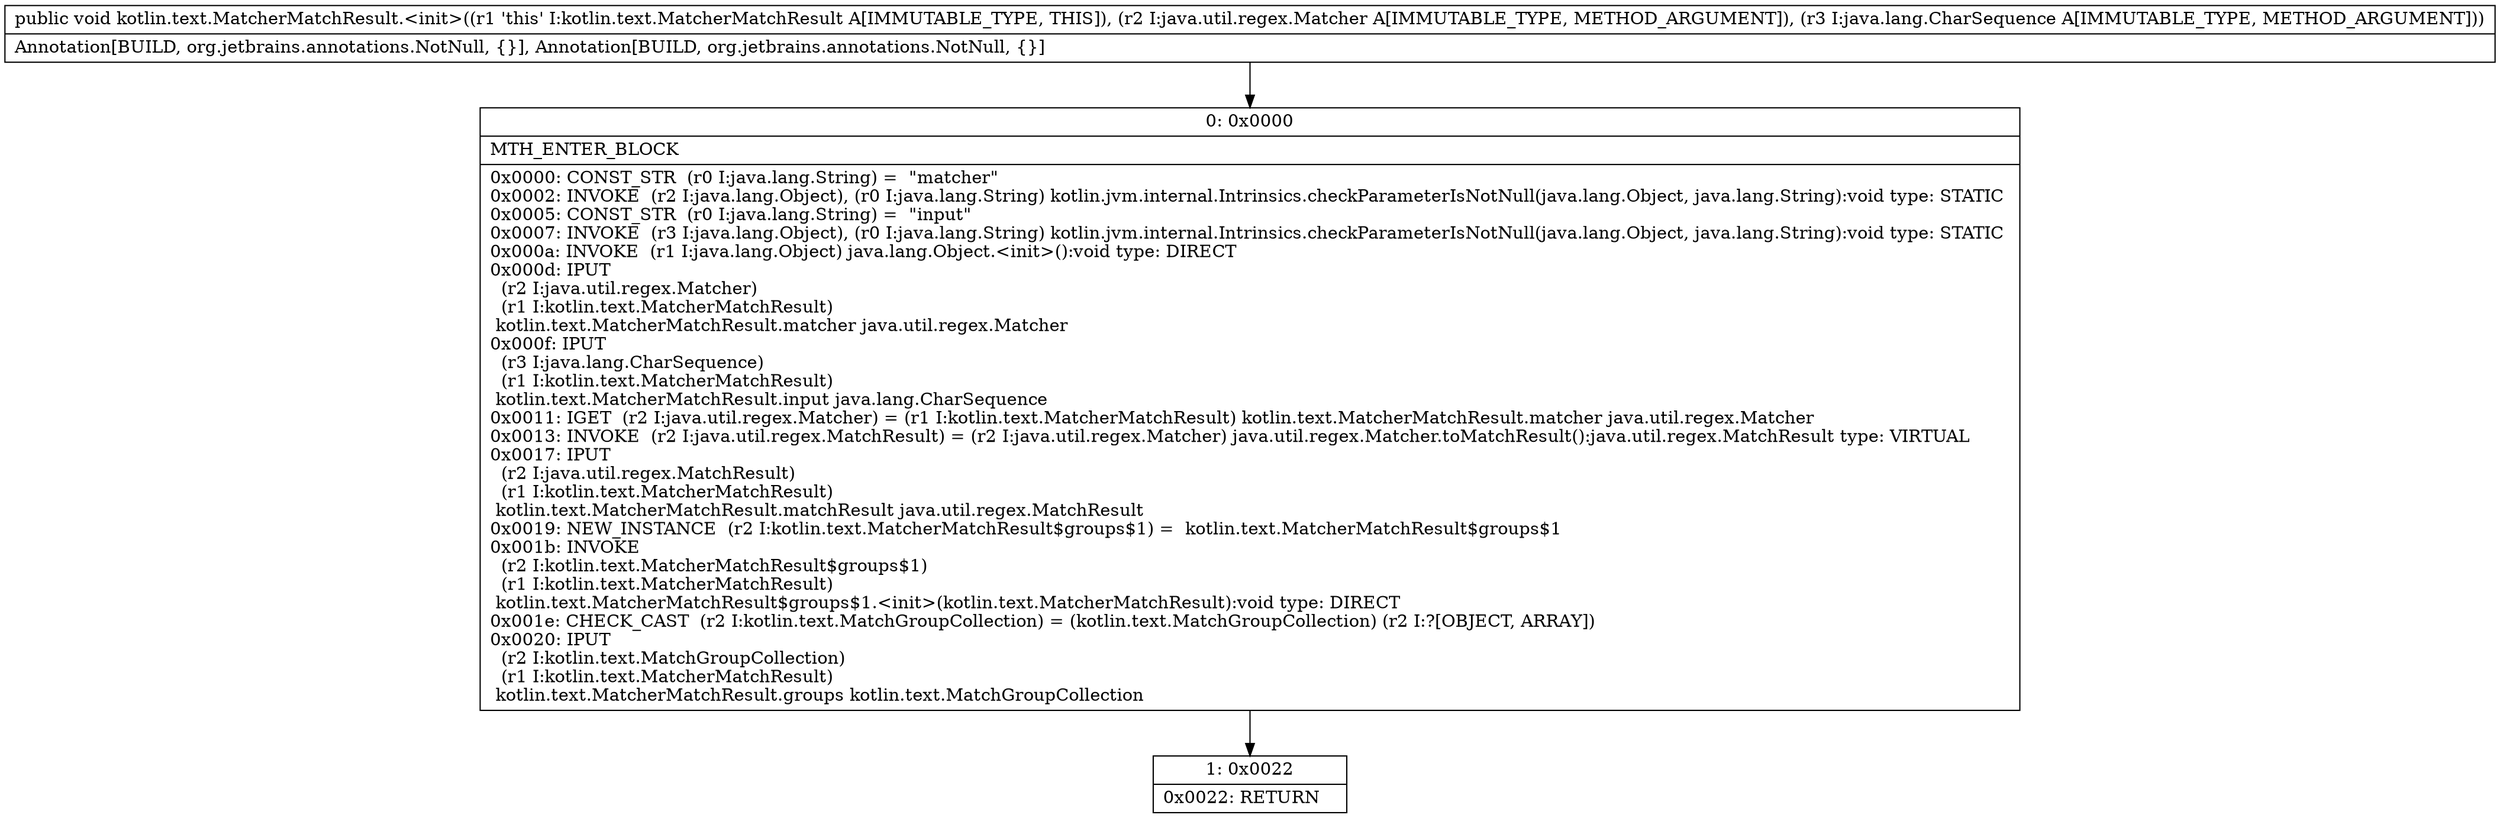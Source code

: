 digraph "CFG forkotlin.text.MatcherMatchResult.\<init\>(Ljava\/util\/regex\/Matcher;Ljava\/lang\/CharSequence;)V" {
Node_0 [shape=record,label="{0\:\ 0x0000|MTH_ENTER_BLOCK\l|0x0000: CONST_STR  (r0 I:java.lang.String) =  \"matcher\" \l0x0002: INVOKE  (r2 I:java.lang.Object), (r0 I:java.lang.String) kotlin.jvm.internal.Intrinsics.checkParameterIsNotNull(java.lang.Object, java.lang.String):void type: STATIC \l0x0005: CONST_STR  (r0 I:java.lang.String) =  \"input\" \l0x0007: INVOKE  (r3 I:java.lang.Object), (r0 I:java.lang.String) kotlin.jvm.internal.Intrinsics.checkParameterIsNotNull(java.lang.Object, java.lang.String):void type: STATIC \l0x000a: INVOKE  (r1 I:java.lang.Object) java.lang.Object.\<init\>():void type: DIRECT \l0x000d: IPUT  \l  (r2 I:java.util.regex.Matcher)\l  (r1 I:kotlin.text.MatcherMatchResult)\l kotlin.text.MatcherMatchResult.matcher java.util.regex.Matcher \l0x000f: IPUT  \l  (r3 I:java.lang.CharSequence)\l  (r1 I:kotlin.text.MatcherMatchResult)\l kotlin.text.MatcherMatchResult.input java.lang.CharSequence \l0x0011: IGET  (r2 I:java.util.regex.Matcher) = (r1 I:kotlin.text.MatcherMatchResult) kotlin.text.MatcherMatchResult.matcher java.util.regex.Matcher \l0x0013: INVOKE  (r2 I:java.util.regex.MatchResult) = (r2 I:java.util.regex.Matcher) java.util.regex.Matcher.toMatchResult():java.util.regex.MatchResult type: VIRTUAL \l0x0017: IPUT  \l  (r2 I:java.util.regex.MatchResult)\l  (r1 I:kotlin.text.MatcherMatchResult)\l kotlin.text.MatcherMatchResult.matchResult java.util.regex.MatchResult \l0x0019: NEW_INSTANCE  (r2 I:kotlin.text.MatcherMatchResult$groups$1) =  kotlin.text.MatcherMatchResult$groups$1 \l0x001b: INVOKE  \l  (r2 I:kotlin.text.MatcherMatchResult$groups$1)\l  (r1 I:kotlin.text.MatcherMatchResult)\l kotlin.text.MatcherMatchResult$groups$1.\<init\>(kotlin.text.MatcherMatchResult):void type: DIRECT \l0x001e: CHECK_CAST  (r2 I:kotlin.text.MatchGroupCollection) = (kotlin.text.MatchGroupCollection) (r2 I:?[OBJECT, ARRAY]) \l0x0020: IPUT  \l  (r2 I:kotlin.text.MatchGroupCollection)\l  (r1 I:kotlin.text.MatcherMatchResult)\l kotlin.text.MatcherMatchResult.groups kotlin.text.MatchGroupCollection \l}"];
Node_1 [shape=record,label="{1\:\ 0x0022|0x0022: RETURN   \l}"];
MethodNode[shape=record,label="{public void kotlin.text.MatcherMatchResult.\<init\>((r1 'this' I:kotlin.text.MatcherMatchResult A[IMMUTABLE_TYPE, THIS]), (r2 I:java.util.regex.Matcher A[IMMUTABLE_TYPE, METHOD_ARGUMENT]), (r3 I:java.lang.CharSequence A[IMMUTABLE_TYPE, METHOD_ARGUMENT]))  | Annotation[BUILD, org.jetbrains.annotations.NotNull, \{\}], Annotation[BUILD, org.jetbrains.annotations.NotNull, \{\}]\l}"];
MethodNode -> Node_0;
Node_0 -> Node_1;
}

